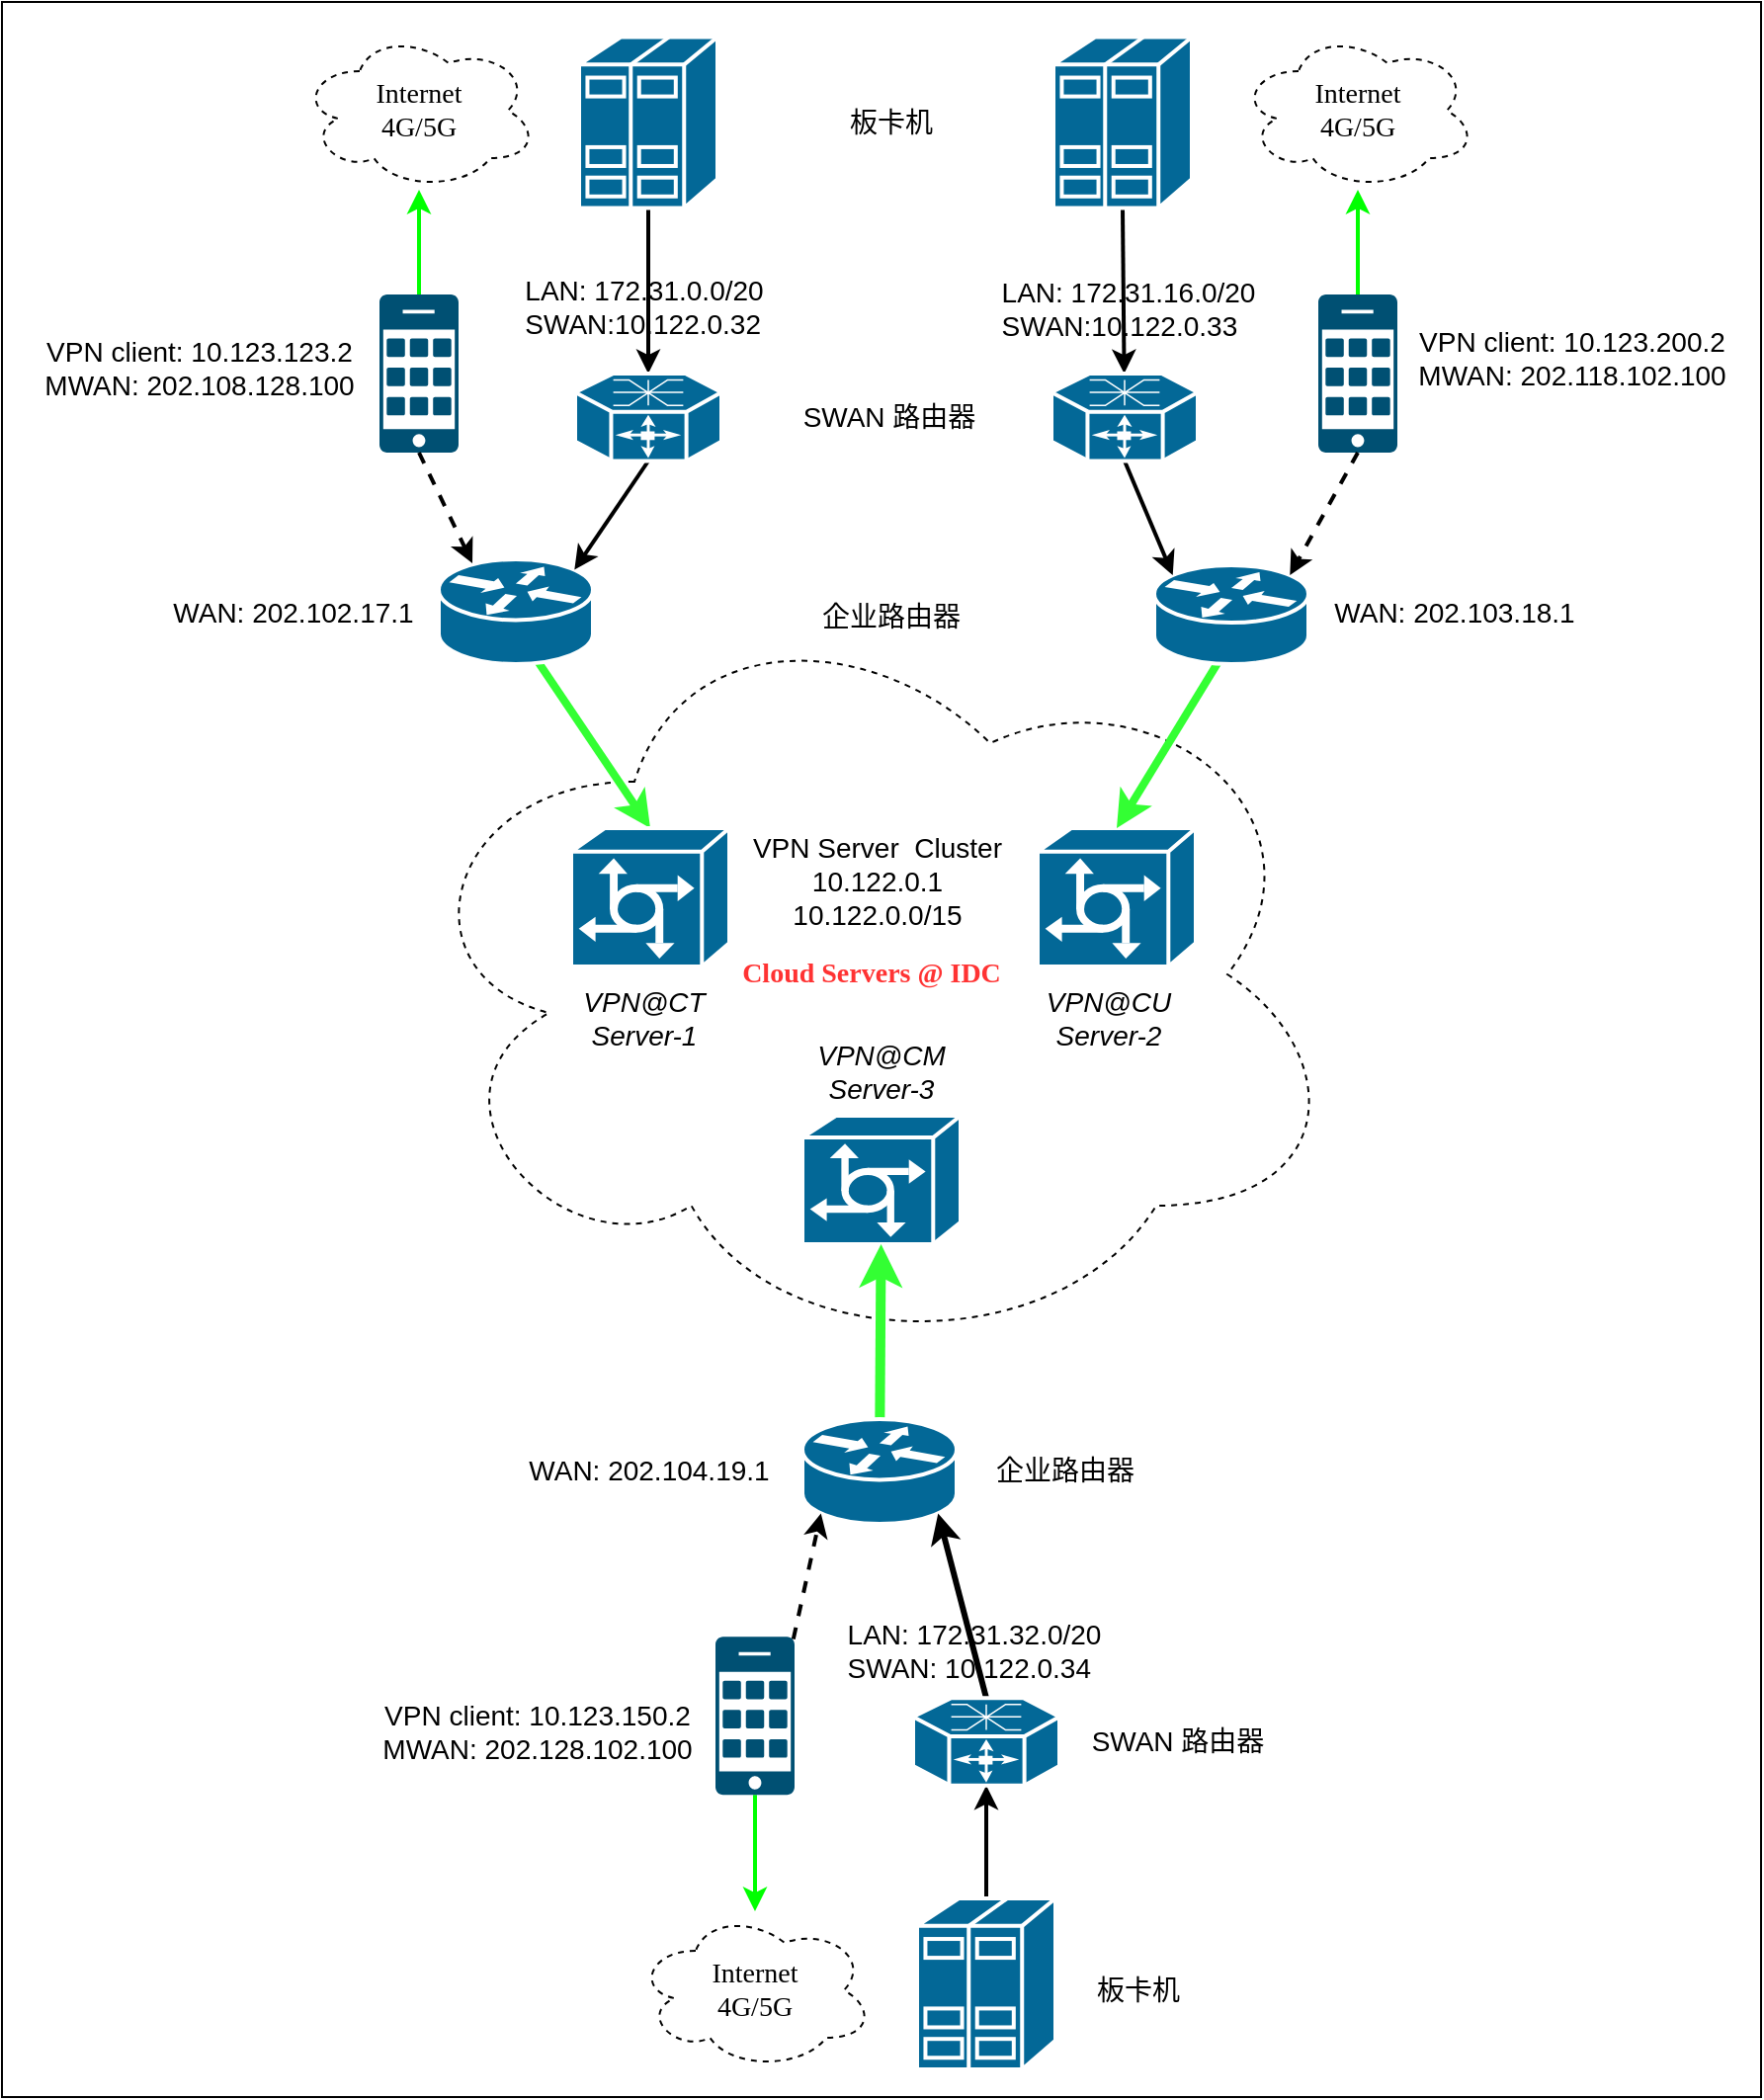 <mxfile version="23.0.1" type="github">
  <diagram name="Page-1" id="c37626ed-c26b-45fb-9056-f9ebc6bb27b6">
    <mxGraphModel dx="1371" dy="820" grid="1" gridSize="10" guides="1" tooltips="1" connect="1" arrows="1" fold="1" page="1" pageScale="1" pageWidth="1100" pageHeight="850" background="none" math="0" shadow="0">
      <root>
        <mxCell id="0" />
        <mxCell id="1" parent="0" />
        <mxCell id="S_sPbkYQBEdyX1OrUYLS-71" value="" style="whiteSpace=wrap;html=1;fontColor=#0000FF;" parent="1" vertex="1">
          <mxGeometry x="470" width="890" height="1060" as="geometry" />
        </mxCell>
        <mxCell id="1c7a67bf8fd3230f-14" value="&lt;font color=&quot;#ff3333&quot; style=&quot;font-size: 14px;&quot;&gt;&lt;b&gt;Cloud Servers @ IDC&lt;/b&gt;&lt;/font&gt;" style="ellipse;shape=cloud;whiteSpace=wrap;html=1;rounded=0;shadow=0;comic=0;strokeWidth=1;fontFamily=Verdana;fontSize=12;fontColor=#9933FF;dashed=1;" parent="1" vertex="1">
          <mxGeometry x="670" y="297" width="480" height="390" as="geometry" />
        </mxCell>
        <mxCell id="1c7a67bf8fd3230f-15" value="&lt;font style=&quot;font-size: 14px;&quot;&gt;Internet&lt;br&gt;4G/5G&lt;br&gt;&lt;/font&gt;" style="ellipse;shape=cloud;whiteSpace=wrap;html=1;rounded=0;shadow=0;comic=0;strokeWidth=1;fontFamily=Verdana;fontSize=12;dashed=1;" parent="1" vertex="1">
          <mxGeometry x="621" y="15" width="120" height="80" as="geometry" />
        </mxCell>
        <mxCell id="S_sPbkYQBEdyX1OrUYLS-35" value="" style="edgeStyle=none;rounded=0;orthogonalLoop=1;jettySize=auto;html=1;entryX=0.5;entryY=0;entryDx=0;entryDy=0;entryPerimeter=0;exitX=0.628;exitY=0.943;exitDx=0;exitDy=0;exitPerimeter=0;strokeColor=#33FF33;strokeWidth=4;" parent="1" source="1c7a67bf8fd3230f-46" target="S_sPbkYQBEdyX1OrUYLS-4" edge="1">
          <mxGeometry relative="1" as="geometry">
            <mxPoint x="767.725" y="335.0" as="sourcePoint" />
            <mxPoint x="798" y="326" as="targetPoint" />
          </mxGeometry>
        </mxCell>
        <mxCell id="1c7a67bf8fd3230f-46" value="" style="shape=mxgraph.cisco.routers.router;html=1;dashed=0;fillColor=#036897;strokeColor=#ffffff;strokeWidth=2;verticalLabelPosition=bottom;verticalAlign=top;rounded=0;shadow=0;comic=0;fontFamily=Verdana;fontSize=12;" parent="1" vertex="1">
          <mxGeometry x="691" y="282" width="78" height="53" as="geometry" />
        </mxCell>
        <mxCell id="uUEsW44nPsR5bQiczD3k-1" value="" style="edgeStyle=orthogonalEdgeStyle;rounded=0;orthogonalLoop=1;jettySize=auto;html=1;strokeColor=#00FF00;strokeWidth=2;" parent="1" source="S_sPbkYQBEdyX1OrUYLS-1" target="1c7a67bf8fd3230f-15" edge="1">
          <mxGeometry relative="1" as="geometry" />
        </mxCell>
        <mxCell id="S_sPbkYQBEdyX1OrUYLS-1" value="" style="sketch=0;points=[[0.015,0.015,0],[0.985,0.015,0],[0.985,0.985,0],[0.015,0.985,0],[0.25,0,0],[0.5,0,0],[0.75,0,0],[1,0.25,0],[1,0.5,0],[1,0.75,0],[0.75,1,0],[0.5,1,0],[0.25,1,0],[0,0.75,0],[0,0.5,0],[0,0.25,0]];verticalLabelPosition=bottom;html=1;verticalAlign=top;aspect=fixed;align=center;pointerEvents=1;shape=mxgraph.cisco19.cell_phone;fillColor=#005073;strokeColor=none;" parent="1" vertex="1">
          <mxGeometry x="661" y="148" width="40" height="80" as="geometry" />
        </mxCell>
        <mxCell id="S_sPbkYQBEdyX1OrUYLS-4" value="" style="shape=mxgraph.cisco.servers.communications_server;sketch=0;html=1;pointerEvents=1;dashed=0;fillColor=#036897;strokeColor=#ffffff;strokeWidth=2;verticalLabelPosition=bottom;verticalAlign=top;align=center;outlineConnect=0;" parent="1" vertex="1">
          <mxGeometry x="758" y="418" width="80" height="70" as="geometry" />
        </mxCell>
        <mxCell id="S_sPbkYQBEdyX1OrUYLS-48" style="edgeStyle=none;rounded=0;orthogonalLoop=1;jettySize=auto;html=1;exitX=0.5;exitY=1;exitDx=0;exitDy=0;exitPerimeter=0;strokeWidth=2;" parent="1" source="S_sPbkYQBEdyX1OrUYLS-5" target="S_sPbkYQBEdyX1OrUYLS-47" edge="1">
          <mxGeometry relative="1" as="geometry" />
        </mxCell>
        <mxCell id="S_sPbkYQBEdyX1OrUYLS-5" value="" style="shape=mxgraph.cisco.servers.standard_host;sketch=0;html=1;pointerEvents=1;dashed=0;fillColor=#036897;strokeColor=#ffffff;strokeWidth=2;verticalLabelPosition=bottom;verticalAlign=top;align=center;outlineConnect=0;" parent="1" vertex="1">
          <mxGeometry x="762" y="17.75" width="70" height="86.5" as="geometry" />
        </mxCell>
        <mxCell id="S_sPbkYQBEdyX1OrUYLS-7" style="edgeStyle=none;rounded=0;orthogonalLoop=1;jettySize=auto;html=1;exitX=0.5;exitY=1;exitDx=0;exitDy=0;exitPerimeter=0;entryX=0.218;entryY=0.038;entryDx=0;entryDy=0;entryPerimeter=0;strokeWidth=2;dashed=1;" parent="1" source="S_sPbkYQBEdyX1OrUYLS-1" target="1c7a67bf8fd3230f-46" edge="1">
          <mxGeometry relative="1" as="geometry">
            <Array as="points" />
          </mxGeometry>
        </mxCell>
        <mxCell id="S_sPbkYQBEdyX1OrUYLS-8" style="edgeStyle=none;rounded=0;orthogonalLoop=1;jettySize=auto;html=1;entryX=0.88;entryY=0.1;entryDx=0;entryDy=0;entryPerimeter=0;exitX=0.5;exitY=1;exitDx=0;exitDy=0;exitPerimeter=0;strokeWidth=2;" parent="1" source="S_sPbkYQBEdyX1OrUYLS-47" target="1c7a67bf8fd3230f-46" edge="1">
          <mxGeometry relative="1" as="geometry">
            <mxPoint x="800" y="220" as="sourcePoint" />
          </mxGeometry>
        </mxCell>
        <mxCell id="S_sPbkYQBEdyX1OrUYLS-10" value="" style="shape=mxgraph.cisco.servers.communications_server;sketch=0;html=1;pointerEvents=1;dashed=0;fillColor=#036897;strokeColor=#ffffff;strokeWidth=2;verticalLabelPosition=bottom;verticalAlign=top;align=center;outlineConnect=0;" parent="1" vertex="1">
          <mxGeometry x="994" y="418" width="80" height="70" as="geometry" />
        </mxCell>
        <mxCell id="S_sPbkYQBEdyX1OrUYLS-11" value="" style="shape=mxgraph.cisco.servers.communications_server;sketch=0;html=1;pointerEvents=1;dashed=0;fillColor=#036897;strokeColor=#ffffff;strokeWidth=2;verticalLabelPosition=bottom;verticalAlign=top;align=center;outlineConnect=0;" parent="1" vertex="1">
          <mxGeometry x="875" y="563.5" width="80" height="65" as="geometry" />
        </mxCell>
        <mxCell id="S_sPbkYQBEdyX1OrUYLS-12" value="&lt;font style=&quot;font-size: 14px;&quot;&gt;&lt;i style=&quot;&quot;&gt;VPN@CT Server-1&lt;/i&gt;&lt;/font&gt;" style="text;strokeColor=none;align=center;fillColor=#FFFFFF;html=1;verticalAlign=middle;whiteSpace=wrap;rounded=0;fontColor=#000000;" parent="1" vertex="1">
          <mxGeometry x="765" y="499" width="60" height="30" as="geometry" />
        </mxCell>
        <mxCell id="S_sPbkYQBEdyX1OrUYLS-13" value="&lt;font style=&quot;font-size: 14px;&quot;&gt;&lt;i&gt;VPN@CM Server-3&lt;/i&gt;&lt;/font&gt;" style="text;strokeColor=none;align=center;fillColor=#FFFFFF;html=1;verticalAlign=middle;whiteSpace=wrap;rounded=0;fontColor=#000000;" parent="1" vertex="1">
          <mxGeometry x="885" y="526" width="60" height="30" as="geometry" />
        </mxCell>
        <mxCell id="S_sPbkYQBEdyX1OrUYLS-14" value="&lt;font style=&quot;font-size: 14px;&quot;&gt;&lt;i style=&quot;&quot;&gt;VPN@CU Server-2&lt;/i&gt;&lt;/font&gt;" style="text;strokeColor=none;align=center;fillColor=#FFFFFF;html=1;verticalAlign=middle;whiteSpace=wrap;rounded=0;fontColor=#000000;" parent="1" vertex="1">
          <mxGeometry x="1000" y="499" width="60" height="30" as="geometry" />
        </mxCell>
        <mxCell id="S_sPbkYQBEdyX1OrUYLS-17" value="&lt;font style=&quot;font-size: 14px;&quot;&gt;Internet&lt;br&gt;4G/5G&lt;br&gt;&lt;/font&gt;" style="ellipse;shape=cloud;whiteSpace=wrap;html=1;rounded=0;shadow=0;comic=0;strokeWidth=1;fontFamily=Verdana;fontSize=12;dashed=1;" parent="1" vertex="1">
          <mxGeometry x="1096" y="15" width="120" height="80" as="geometry" />
        </mxCell>
        <mxCell id="S_sPbkYQBEdyX1OrUYLS-58" value="" style="edgeStyle=none;rounded=0;orthogonalLoop=1;jettySize=auto;html=1;entryX=0.5;entryY=0;entryDx=0;entryDy=0;entryPerimeter=0;exitX=0.416;exitY=0.977;exitDx=0;exitDy=0;exitPerimeter=0;strokeColor=#33FF33;strokeWidth=4;" parent="1" source="S_sPbkYQBEdyX1OrUYLS-18" target="S_sPbkYQBEdyX1OrUYLS-10" edge="1">
          <mxGeometry relative="1" as="geometry">
            <mxPoint x="1110" y="332" as="sourcePoint" />
            <Array as="points" />
          </mxGeometry>
        </mxCell>
        <mxCell id="S_sPbkYQBEdyX1OrUYLS-18" value="" style="shape=mxgraph.cisco.routers.router;html=1;dashed=0;fillColor=#036897;strokeColor=#ffffff;strokeWidth=2;verticalLabelPosition=bottom;verticalAlign=top;rounded=0;shadow=0;comic=0;fontFamily=Verdana;fontSize=12;" parent="1" vertex="1">
          <mxGeometry x="1053" y="285" width="78" height="50" as="geometry" />
        </mxCell>
        <mxCell id="uUEsW44nPsR5bQiczD3k-3" value="" style="edgeStyle=orthogonalEdgeStyle;rounded=0;orthogonalLoop=1;jettySize=auto;html=1;strokeColor=#00FF00;strokeWidth=2;" parent="1" source="S_sPbkYQBEdyX1OrUYLS-19" target="S_sPbkYQBEdyX1OrUYLS-17" edge="1">
          <mxGeometry relative="1" as="geometry" />
        </mxCell>
        <mxCell id="S_sPbkYQBEdyX1OrUYLS-19" value="" style="sketch=0;points=[[0.015,0.015,0],[0.985,0.015,0],[0.985,0.985,0],[0.015,0.985,0],[0.25,0,0],[0.5,0,0],[0.75,0,0],[1,0.25,0],[1,0.5,0],[1,0.75,0],[0.75,1,0],[0.5,1,0],[0.25,1,0],[0,0.75,0],[0,0.5,0],[0,0.25,0]];verticalLabelPosition=bottom;html=1;verticalAlign=top;aspect=fixed;align=center;pointerEvents=1;shape=mxgraph.cisco19.cell_phone;fillColor=#005073;strokeColor=none;" parent="1" vertex="1">
          <mxGeometry x="1136" y="148" width="40" height="80" as="geometry" />
        </mxCell>
        <mxCell id="S_sPbkYQBEdyX1OrUYLS-51" style="edgeStyle=none;rounded=0;orthogonalLoop=1;jettySize=auto;html=1;exitX=0.5;exitY=1;exitDx=0;exitDy=0;exitPerimeter=0;strokeWidth=2;" parent="1" source="S_sPbkYQBEdyX1OrUYLS-20" target="S_sPbkYQBEdyX1OrUYLS-50" edge="1">
          <mxGeometry relative="1" as="geometry">
            <mxPoint x="1030" y="120" as="sourcePoint" />
          </mxGeometry>
        </mxCell>
        <mxCell id="S_sPbkYQBEdyX1OrUYLS-20" value="" style="shape=mxgraph.cisco.servers.standard_host;sketch=0;html=1;pointerEvents=1;dashed=0;fillColor=#036897;strokeColor=#ffffff;strokeWidth=2;verticalLabelPosition=bottom;verticalAlign=top;align=center;outlineConnect=0;" parent="1" vertex="1">
          <mxGeometry x="1002" y="17.75" width="70" height="86.5" as="geometry" />
        </mxCell>
        <mxCell id="S_sPbkYQBEdyX1OrUYLS-21" style="edgeStyle=none;rounded=0;orthogonalLoop=1;jettySize=auto;html=1;exitX=0.5;exitY=1;exitDx=0;exitDy=0;exitPerimeter=0;entryX=0.88;entryY=0.1;entryDx=0;entryDy=0;entryPerimeter=0;strokeWidth=2;dashed=1;" parent="1" source="S_sPbkYQBEdyX1OrUYLS-19" target="S_sPbkYQBEdyX1OrUYLS-18" edge="1">
          <mxGeometry relative="1" as="geometry" />
        </mxCell>
        <mxCell id="S_sPbkYQBEdyX1OrUYLS-22" style="edgeStyle=none;rounded=0;orthogonalLoop=1;jettySize=auto;html=1;entryX=0.12;entryY=0.1;entryDx=0;entryDy=0;entryPerimeter=0;exitX=0.5;exitY=1;exitDx=0;exitDy=0;exitPerimeter=0;strokeWidth=2;" parent="1" source="S_sPbkYQBEdyX1OrUYLS-50" target="S_sPbkYQBEdyX1OrUYLS-18" edge="1">
          <mxGeometry relative="1" as="geometry">
            <mxPoint x="1080" y="210" as="sourcePoint" />
          </mxGeometry>
        </mxCell>
        <mxCell id="S_sPbkYQBEdyX1OrUYLS-25" value="&lt;font style=&quot;font-size: 14px;&quot;&gt;Internet&lt;br&gt;4G/5G&lt;br&gt;&lt;/font&gt;" style="ellipse;shape=cloud;whiteSpace=wrap;html=1;rounded=0;shadow=0;comic=0;strokeWidth=1;fontFamily=Verdana;fontSize=12;dashed=1;" parent="1" vertex="1">
          <mxGeometry x="791" y="966" width="120" height="80" as="geometry" />
        </mxCell>
        <mxCell id="S_sPbkYQBEdyX1OrUYLS-56" value="" style="edgeStyle=none;rounded=0;orthogonalLoop=1;jettySize=auto;html=1;strokeColor=#33FF33;strokeWidth=5;" parent="1" source="S_sPbkYQBEdyX1OrUYLS-26" target="S_sPbkYQBEdyX1OrUYLS-11" edge="1">
          <mxGeometry relative="1" as="geometry" />
        </mxCell>
        <mxCell id="S_sPbkYQBEdyX1OrUYLS-26" value="" style="shape=mxgraph.cisco.routers.router;html=1;dashed=0;fillColor=#036897;strokeColor=#ffffff;strokeWidth=2;verticalLabelPosition=bottom;verticalAlign=top;rounded=0;shadow=0;comic=0;fontFamily=Verdana;fontSize=12;" parent="1" vertex="1">
          <mxGeometry x="875" y="717" width="78" height="53" as="geometry" />
        </mxCell>
        <mxCell id="uUEsW44nPsR5bQiczD3k-4" value="" style="edgeStyle=orthogonalEdgeStyle;rounded=0;orthogonalLoop=1;jettySize=auto;html=1;strokeColor=#00FF00;strokeWidth=2;" parent="1" source="S_sPbkYQBEdyX1OrUYLS-27" target="S_sPbkYQBEdyX1OrUYLS-25" edge="1">
          <mxGeometry relative="1" as="geometry" />
        </mxCell>
        <mxCell id="S_sPbkYQBEdyX1OrUYLS-27" value="" style="sketch=0;points=[[0.015,0.015,0],[0.985,0.015,0],[0.985,0.985,0],[0.015,0.985,0],[0.25,0,0],[0.5,0,0],[0.75,0,0],[1,0.25,0],[1,0.5,0],[1,0.75,0],[0.75,1,0],[0.5,1,0],[0.25,1,0],[0,0.75,0],[0,0.5,0],[0,0.25,0]];verticalLabelPosition=bottom;html=1;verticalAlign=top;aspect=fixed;align=center;pointerEvents=1;shape=mxgraph.cisco19.cell_phone;fillColor=#005073;strokeColor=none;" parent="1" vertex="1">
          <mxGeometry x="831" y="827.12" width="40" height="80" as="geometry" />
        </mxCell>
        <mxCell id="S_sPbkYQBEdyX1OrUYLS-61" value="" style="edgeStyle=none;rounded=0;orthogonalLoop=1;jettySize=auto;html=1;strokeWidth=2;" parent="1" source="S_sPbkYQBEdyX1OrUYLS-28" target="S_sPbkYQBEdyX1OrUYLS-59" edge="1">
          <mxGeometry relative="1" as="geometry" />
        </mxCell>
        <mxCell id="S_sPbkYQBEdyX1OrUYLS-28" value="" style="shape=mxgraph.cisco.servers.standard_host;sketch=0;html=1;pointerEvents=1;dashed=0;fillColor=#036897;strokeColor=#ffffff;strokeWidth=2;verticalLabelPosition=bottom;verticalAlign=top;align=center;outlineConnect=0;" parent="1" vertex="1">
          <mxGeometry x="933" y="959.5" width="70" height="86.5" as="geometry" />
        </mxCell>
        <mxCell id="S_sPbkYQBEdyX1OrUYLS-29" style="edgeStyle=none;rounded=0;orthogonalLoop=1;jettySize=auto;html=1;exitX=0.985;exitY=0.015;exitDx=0;exitDy=0;exitPerimeter=0;entryX=0.12;entryY=0.9;entryDx=0;entryDy=0;entryPerimeter=0;strokeWidth=2;dashed=1;" parent="1" source="S_sPbkYQBEdyX1OrUYLS-27" target="S_sPbkYQBEdyX1OrUYLS-26" edge="1">
          <mxGeometry relative="1" as="geometry">
            <mxPoint x="861" y="810.12" as="sourcePoint" />
            <mxPoint x="890" y="786" as="targetPoint" />
          </mxGeometry>
        </mxCell>
        <mxCell id="S_sPbkYQBEdyX1OrUYLS-30" style="edgeStyle=none;rounded=0;orthogonalLoop=1;jettySize=auto;html=1;exitX=0.5;exitY=0;exitDx=0;exitDy=0;exitPerimeter=0;entryX=0.88;entryY=0.9;entryDx=0;entryDy=0;entryPerimeter=0;strokeWidth=3;" parent="1" source="S_sPbkYQBEdyX1OrUYLS-59" target="S_sPbkYQBEdyX1OrUYLS-26" edge="1">
          <mxGeometry relative="1" as="geometry">
            <mxPoint x="962.5" y="829.17" as="sourcePoint" />
            <mxPoint x="958" y="776" as="targetPoint" />
          </mxGeometry>
        </mxCell>
        <mxCell id="S_sPbkYQBEdyX1OrUYLS-36" value="&lt;font style=&quot;font-size: 14px;&quot;&gt;板卡机&lt;/font&gt;" style="text;strokeColor=none;align=center;fillColor=#FFFFFF;html=1;verticalAlign=middle;whiteSpace=wrap;rounded=0;" parent="1" vertex="1">
          <mxGeometry x="890" y="46" width="60" height="30" as="geometry" />
        </mxCell>
        <mxCell id="S_sPbkYQBEdyX1OrUYLS-37" value="&lt;font style=&quot;font-size: 14px;&quot;&gt;企业路由器&lt;/font&gt;" style="text;strokeColor=none;align=center;fillColor=#FFFFFF;html=1;verticalAlign=middle;whiteSpace=wrap;rounded=0;" parent="1" vertex="1">
          <mxGeometry x="870" y="295.75" width="100" height="30" as="geometry" />
        </mxCell>
        <mxCell id="S_sPbkYQBEdyX1OrUYLS-38" value="&lt;font style=&quot;font-size: 14px;&quot;&gt;WAN: 202.102.17.1&lt;/font&gt;" style="text;strokeColor=none;align=center;fillColor=none;html=1;verticalAlign=middle;whiteSpace=wrap;rounded=0;" parent="1" vertex="1">
          <mxGeometry x="550" y="295.75" width="135" height="26.5" as="geometry" />
        </mxCell>
        <mxCell id="S_sPbkYQBEdyX1OrUYLS-39" value="&lt;font style=&quot;font-size: 14px;&quot;&gt;WAN: 202.103.18.1&lt;/font&gt;" style="text;strokeColor=none;align=center;fillColor=none;html=1;verticalAlign=middle;whiteSpace=wrap;rounded=0;" parent="1" vertex="1">
          <mxGeometry x="1140" y="294.13" width="130" height="28.75" as="geometry" />
        </mxCell>
        <mxCell id="S_sPbkYQBEdyX1OrUYLS-40" value="&lt;font style=&quot;font-size: 14px;&quot;&gt;WAN: 202.104.19.1&lt;/font&gt;" style="text;strokeColor=none;align=center;fillColor=none;html=1;verticalAlign=middle;whiteSpace=wrap;rounded=0;" parent="1" vertex="1">
          <mxGeometry x="729.5" y="727" width="135" height="31" as="geometry" />
        </mxCell>
        <mxCell id="S_sPbkYQBEdyX1OrUYLS-41" value="&lt;font style=&quot;font-size: 14px;&quot;&gt;VPN client: 10.123.123.2&lt;br&gt;MWAN: 202.108.128.100&lt;br&gt;&lt;/font&gt;" style="text;strokeColor=none;align=center;fillColor=none;html=1;verticalAlign=middle;whiteSpace=wrap;rounded=0;" parent="1" vertex="1">
          <mxGeometry x="488" y="160" width="164" height="50" as="geometry" />
        </mxCell>
        <mxCell id="S_sPbkYQBEdyX1OrUYLS-42" value="&lt;font style=&quot;font-size: 14px;&quot;&gt;VPN client: 10.123.200.2&lt;br&gt;MWAN: 202.118.102.100&lt;br&gt;&lt;/font&gt;" style="text;strokeColor=none;align=center;fillColor=none;html=1;verticalAlign=middle;whiteSpace=wrap;rounded=0;" parent="1" vertex="1">
          <mxGeometry x="1183" y="155" width="163" height="50" as="geometry" />
        </mxCell>
        <mxCell id="S_sPbkYQBEdyX1OrUYLS-43" value="&lt;font style=&quot;font-size: 14px;&quot;&gt;VPN client: 10.123.150.2&lt;br&gt;MWAN: 202.128.102.100&lt;br&gt;&lt;/font&gt;" style="text;strokeColor=none;align=center;fillColor=none;html=1;verticalAlign=middle;whiteSpace=wrap;rounded=0;" parent="1" vertex="1">
          <mxGeometry x="658" y="850" width="166" height="50.87" as="geometry" />
        </mxCell>
        <mxCell id="S_sPbkYQBEdyX1OrUYLS-44" value="&lt;font style=&quot;font-size: 14px;&quot;&gt;VPN Server&amp;nbsp; Cluster 10.122.0.1&lt;br&gt;10.122.0.0/15&lt;/font&gt;" style="text;strokeColor=none;align=center;fillColor=#FFFFFF;html=1;verticalAlign=middle;whiteSpace=wrap;rounded=0;" parent="1" vertex="1">
          <mxGeometry x="843" y="415" width="140" height="60" as="geometry" />
        </mxCell>
        <mxCell id="S_sPbkYQBEdyX1OrUYLS-47" value="" style="shape=mxgraph.cisco.routers.optical_services_router;sketch=0;html=1;pointerEvents=1;dashed=0;fillColor=#036897;strokeColor=#ffffff;strokeWidth=2;verticalLabelPosition=bottom;verticalAlign=top;align=center;outlineConnect=0;" parent="1" vertex="1">
          <mxGeometry x="760" y="188" width="74" height="44.25" as="geometry" />
        </mxCell>
        <mxCell id="S_sPbkYQBEdyX1OrUYLS-49" value="&lt;font style=&quot;font-size: 14px;&quot;&gt;SWAN 路由器&lt;/font&gt;" style="text;strokeColor=#FFFFFF;align=center;fillColor=#FFFFFF;html=1;verticalAlign=middle;whiteSpace=wrap;rounded=0;fontColor=#000000;" parent="1" vertex="1">
          <mxGeometry x="869" y="195.12" width="100" height="30" as="geometry" />
        </mxCell>
        <mxCell id="S_sPbkYQBEdyX1OrUYLS-50" value="" style="shape=mxgraph.cisco.routers.optical_services_router;sketch=0;html=1;pointerEvents=1;dashed=0;fillColor=#036897;strokeColor=#ffffff;strokeWidth=2;verticalLabelPosition=bottom;verticalAlign=top;align=center;outlineConnect=0;" parent="1" vertex="1">
          <mxGeometry x="1001" y="188" width="74" height="44.25" as="geometry" />
        </mxCell>
        <mxCell id="S_sPbkYQBEdyX1OrUYLS-59" value="" style="shape=mxgraph.cisco.routers.optical_services_router;sketch=0;html=1;pointerEvents=1;dashed=0;fillColor=#036897;strokeColor=#ffffff;strokeWidth=2;verticalLabelPosition=bottom;verticalAlign=top;align=center;outlineConnect=0;" parent="1" vertex="1">
          <mxGeometry x="931" y="858.12" width="74" height="44.25" as="geometry" />
        </mxCell>
        <mxCell id="S_sPbkYQBEdyX1OrUYLS-62" value="&lt;font style=&quot;font-size: 14px;&quot;&gt;企业路由器&lt;/font&gt;" style="text;strokeColor=none;align=center;fillColor=#FFFFFF;html=1;verticalAlign=middle;whiteSpace=wrap;rounded=0;" parent="1" vertex="1">
          <mxGeometry x="970" y="728" width="75.5" height="30" as="geometry" />
        </mxCell>
        <mxCell id="S_sPbkYQBEdyX1OrUYLS-63" value="&lt;font style=&quot;font-size: 14px;&quot;&gt;SWAN 路由器&lt;/font&gt;" style="text;strokeColor=none;align=center;fillColor=#FFFFFF;html=1;verticalAlign=middle;whiteSpace=wrap;rounded=0;fontColor=#000000;" parent="1" vertex="1">
          <mxGeometry x="1020" y="865.24" width="90" height="30" as="geometry" />
        </mxCell>
        <mxCell id="S_sPbkYQBEdyX1OrUYLS-70" value="&lt;font style=&quot;font-size: 14px;&quot;&gt;板卡机&lt;/font&gt;" style="text;strokeColor=none;align=center;fillColor=#FFFFFF;html=1;verticalAlign=middle;whiteSpace=wrap;rounded=0;" parent="1" vertex="1">
          <mxGeometry x="1020" y="991" width="50" height="30" as="geometry" />
        </mxCell>
        <mxCell id="S_sPbkYQBEdyX1OrUYLS-72" value="&lt;font style=&quot;font-size: 14px;&quot;&gt;LAN: 172.31.0.0/20&lt;br&gt;&lt;div style=&quot;text-align: left;&quot;&gt;&lt;span style=&quot;background-color: initial;&quot;&gt;SWAN:10.122.0.32&lt;/span&gt;&lt;/div&gt;&lt;/font&gt;" style="text;strokeColor=none;align=center;fillColor=none;html=1;verticalAlign=middle;whiteSpace=wrap;rounded=0;" parent="1" vertex="1">
          <mxGeometry x="725" y="139" width="140" height="30" as="geometry" />
        </mxCell>
        <mxCell id="S_sPbkYQBEdyX1OrUYLS-73" value="&lt;font style=&quot;font-size: 14px;&quot;&gt;LAN: 172.31.16.0/20&lt;br&gt;&lt;div style=&quot;text-align: left;&quot;&gt;&lt;span style=&quot;background-color: initial;&quot;&gt;SWAN:10.122.0.33&lt;/span&gt;&lt;/div&gt;&lt;/font&gt;" style="text;strokeColor=none;align=center;fillColor=none;html=1;verticalAlign=middle;whiteSpace=wrap;rounded=0;" parent="1" vertex="1">
          <mxGeometry x="970" y="140" width="140" height="30" as="geometry" />
        </mxCell>
        <mxCell id="S_sPbkYQBEdyX1OrUYLS-74" value="&lt;font style=&quot;font-size: 14px;&quot;&gt;LAN: 172.31.32.0/20&lt;br&gt;&lt;div style=&quot;text-align: left;&quot;&gt;&lt;span style=&quot;background-color: initial;&quot;&gt;SWAN: 10.122.0.34&lt;/span&gt;&lt;/div&gt;&lt;/font&gt;" style="text;strokeColor=none;align=center;fillColor=none;html=1;verticalAlign=middle;whiteSpace=wrap;rounded=0;" parent="1" vertex="1">
          <mxGeometry x="892" y="819" width="140" height="30" as="geometry" />
        </mxCell>
      </root>
    </mxGraphModel>
  </diagram>
</mxfile>
